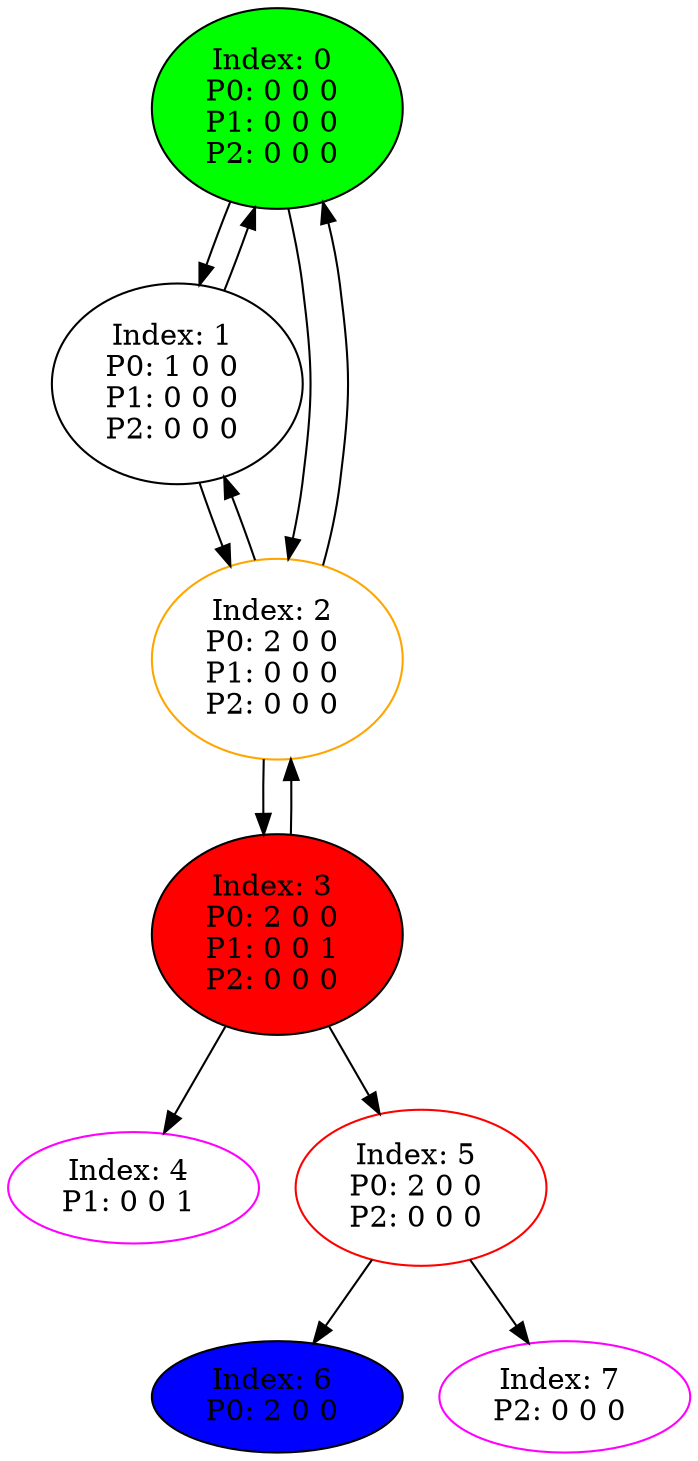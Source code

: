 digraph G {
color = "black"
0[label = "Index: 0 
P0: 0 0 0 
P1: 0 0 0 
P2: 0 0 0 
", style="filled", fillcolor = "green"]
1[label = "Index: 1 
P0: 1 0 0 
P1: 0 0 0 
P2: 0 0 0 
"]
2[label = "Index: 2 
P0: 2 0 0 
P1: 0 0 0 
P2: 0 0 0 
", color = "orange"]
3[label = "Index: 3 
P0: 2 0 0 
P1: 0 0 1 
P2: 0 0 0 
", style="filled", fillcolor = "red"]
4[label = "Index: 4 
P1: 0 0 1 
", color = "fuchsia"]
5[label = "Index: 5 
P0: 2 0 0 
P2: 0 0 0 
", color = "red"]
6[label = "Index: 6 
P0: 2 0 0 
", style="filled", fillcolor = "blue"]
7[label = "Index: 7 
P2: 0 0 0 
", color = "fuchsia"]
0 -> 1
0 -> 2

1 -> 0
1 -> 2

2 -> 0
2 -> 1
2 -> 3

3 -> 2
3 -> 5
3 -> 4

5 -> 7
5 -> 6

}
